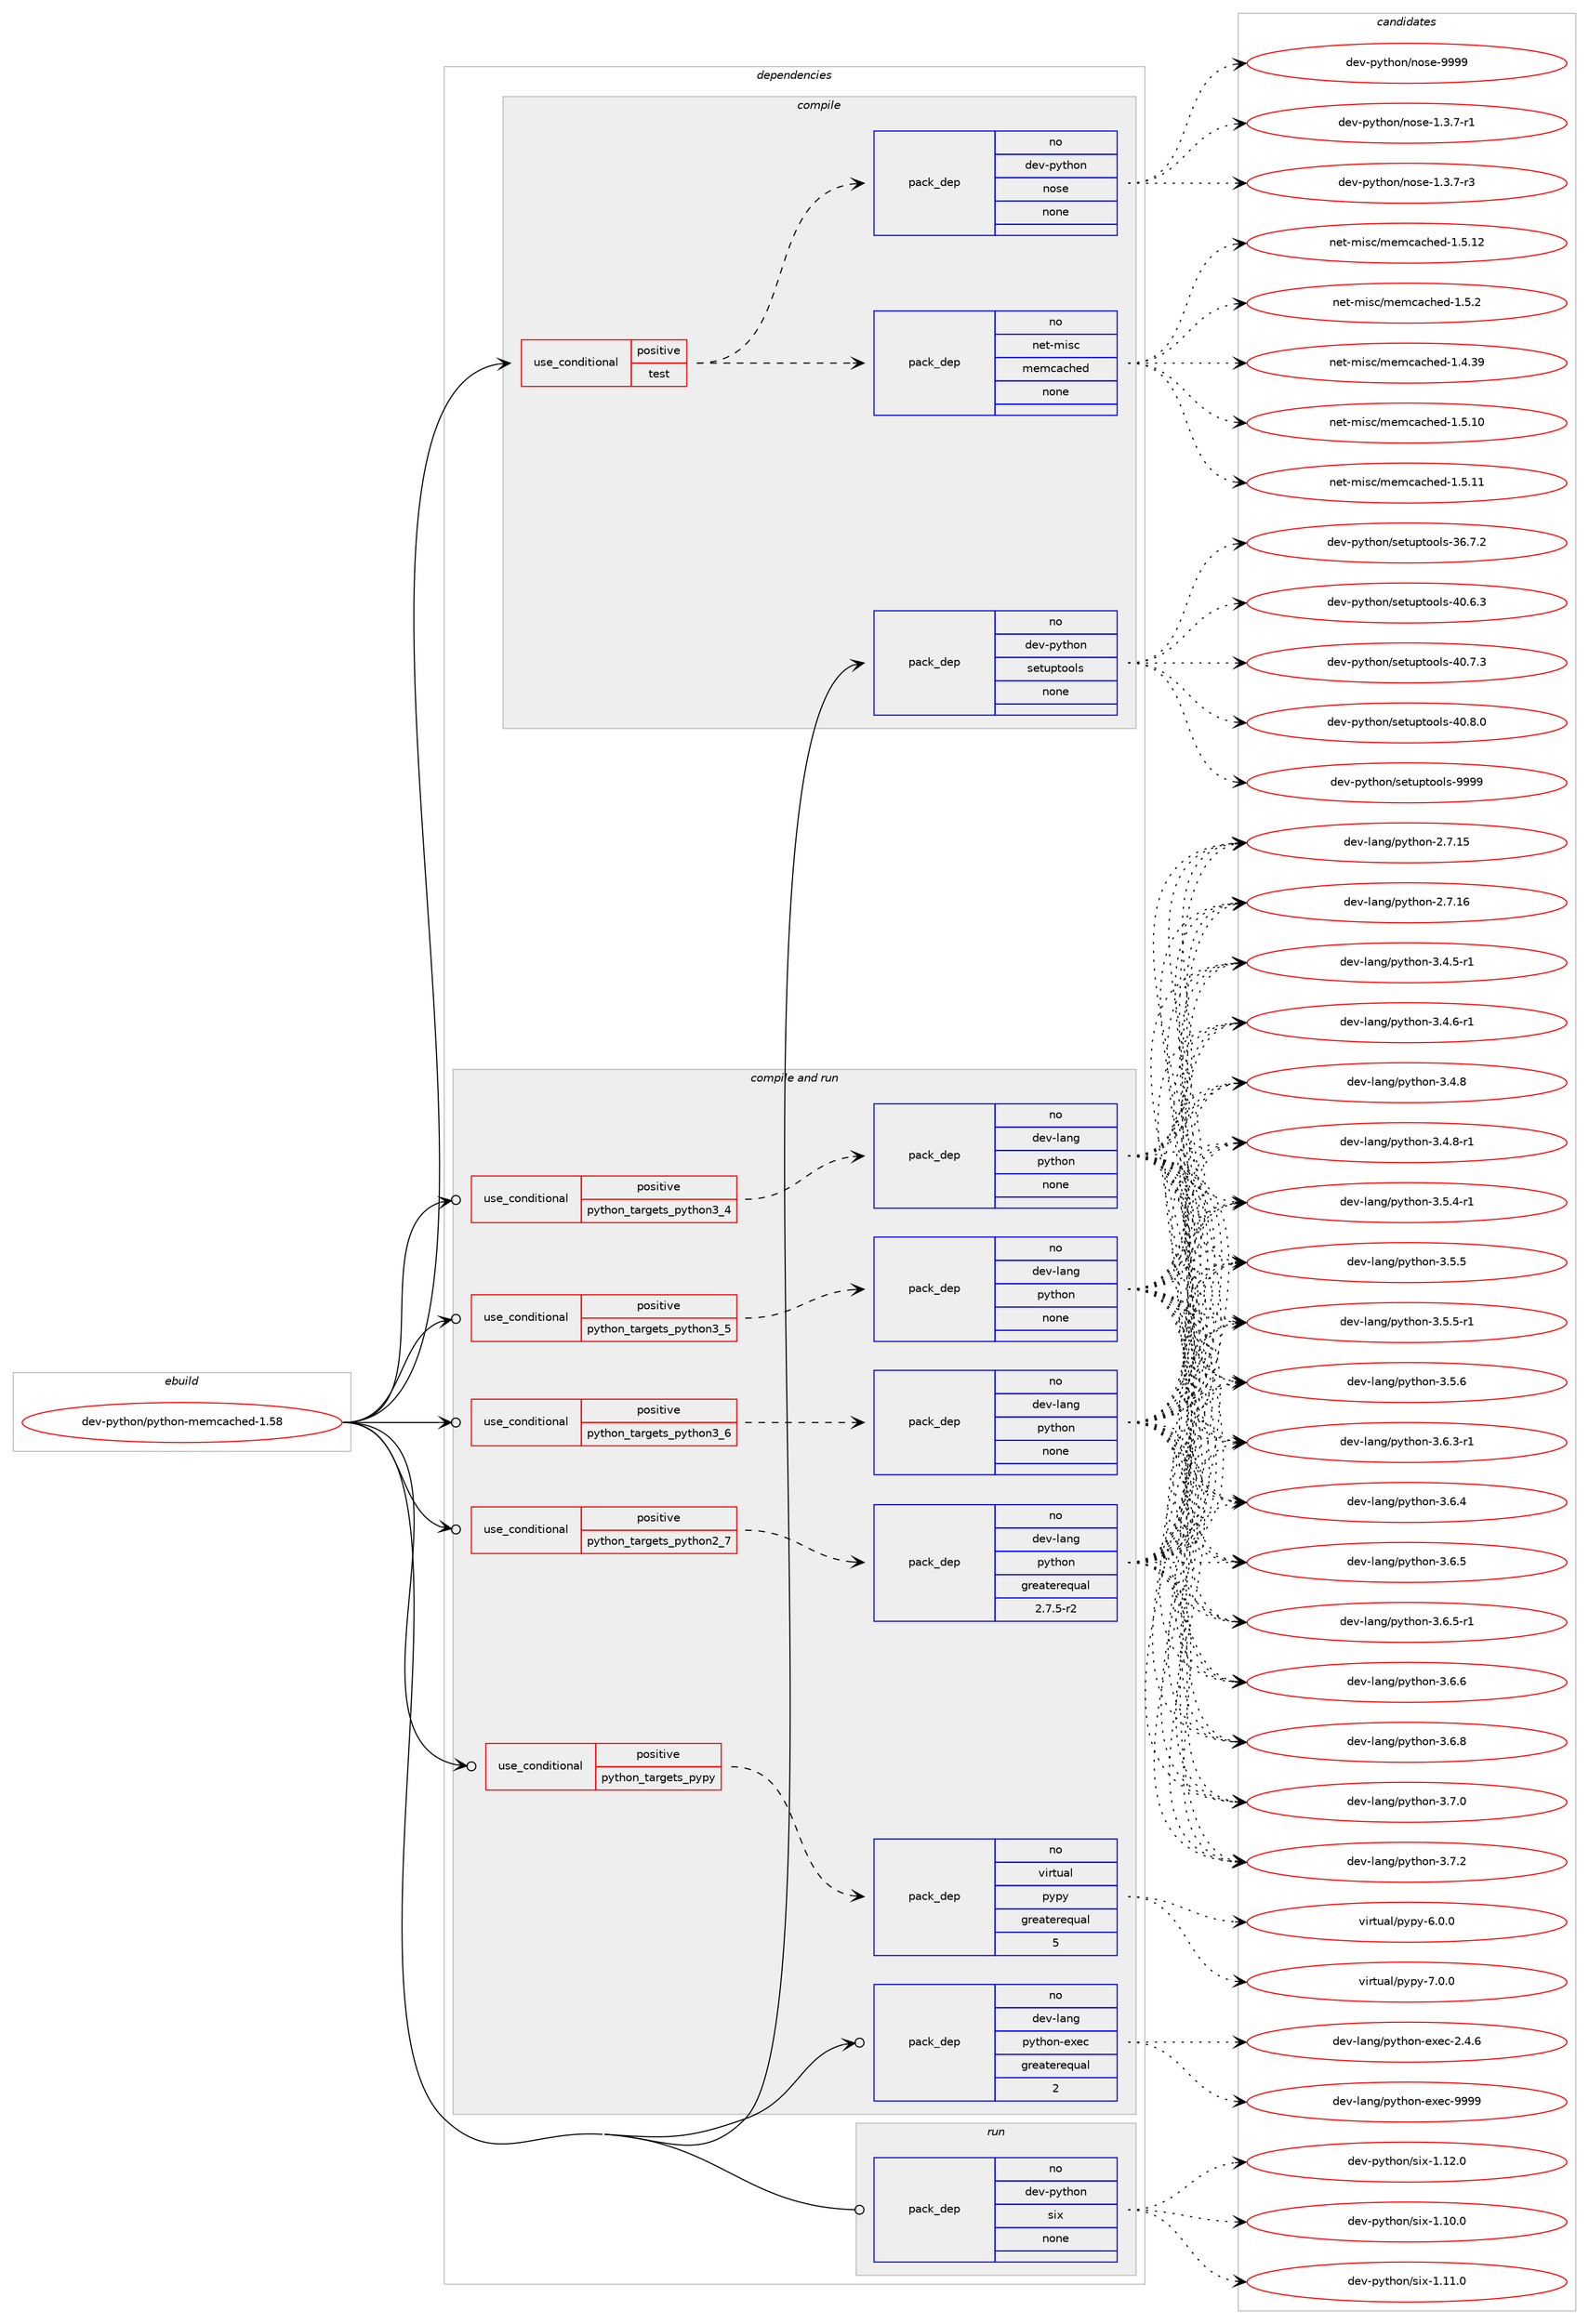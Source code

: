 digraph prolog {

# *************
# Graph options
# *************

newrank=true;
concentrate=true;
compound=true;
graph [rankdir=LR,fontname=Helvetica,fontsize=10,ranksep=1.5];#, ranksep=2.5, nodesep=0.2];
edge  [arrowhead=vee];
node  [fontname=Helvetica,fontsize=10];

# **********
# The ebuild
# **********

subgraph cluster_leftcol {
color=gray;
rank=same;
label=<<i>ebuild</i>>;
id [label="dev-python/python-memcached-1.58", color=red, width=4, href="../dev-python/python-memcached-1.58.svg"];
}

# ****************
# The dependencies
# ****************

subgraph cluster_midcol {
color=gray;
label=<<i>dependencies</i>>;
subgraph cluster_compile {
fillcolor="#eeeeee";
style=filled;
label=<<i>compile</i>>;
subgraph cond382842 {
dependency1435715 [label=<<TABLE BORDER="0" CELLBORDER="1" CELLSPACING="0" CELLPADDING="4"><TR><TD ROWSPAN="3" CELLPADDING="10">use_conditional</TD></TR><TR><TD>positive</TD></TR><TR><TD>test</TD></TR></TABLE>>, shape=none, color=red];
subgraph pack1029519 {
dependency1435716 [label=<<TABLE BORDER="0" CELLBORDER="1" CELLSPACING="0" CELLPADDING="4" WIDTH="220"><TR><TD ROWSPAN="6" CELLPADDING="30">pack_dep</TD></TR><TR><TD WIDTH="110">no</TD></TR><TR><TD>net-misc</TD></TR><TR><TD>memcached</TD></TR><TR><TD>none</TD></TR><TR><TD></TD></TR></TABLE>>, shape=none, color=blue];
}
dependency1435715:e -> dependency1435716:w [weight=20,style="dashed",arrowhead="vee"];
subgraph pack1029520 {
dependency1435717 [label=<<TABLE BORDER="0" CELLBORDER="1" CELLSPACING="0" CELLPADDING="4" WIDTH="220"><TR><TD ROWSPAN="6" CELLPADDING="30">pack_dep</TD></TR><TR><TD WIDTH="110">no</TD></TR><TR><TD>dev-python</TD></TR><TR><TD>nose</TD></TR><TR><TD>none</TD></TR><TR><TD></TD></TR></TABLE>>, shape=none, color=blue];
}
dependency1435715:e -> dependency1435717:w [weight=20,style="dashed",arrowhead="vee"];
}
id:e -> dependency1435715:w [weight=20,style="solid",arrowhead="vee"];
subgraph pack1029521 {
dependency1435718 [label=<<TABLE BORDER="0" CELLBORDER="1" CELLSPACING="0" CELLPADDING="4" WIDTH="220"><TR><TD ROWSPAN="6" CELLPADDING="30">pack_dep</TD></TR><TR><TD WIDTH="110">no</TD></TR><TR><TD>dev-python</TD></TR><TR><TD>setuptools</TD></TR><TR><TD>none</TD></TR><TR><TD></TD></TR></TABLE>>, shape=none, color=blue];
}
id:e -> dependency1435718:w [weight=20,style="solid",arrowhead="vee"];
}
subgraph cluster_compileandrun {
fillcolor="#eeeeee";
style=filled;
label=<<i>compile and run</i>>;
subgraph cond382843 {
dependency1435719 [label=<<TABLE BORDER="0" CELLBORDER="1" CELLSPACING="0" CELLPADDING="4"><TR><TD ROWSPAN="3" CELLPADDING="10">use_conditional</TD></TR><TR><TD>positive</TD></TR><TR><TD>python_targets_pypy</TD></TR></TABLE>>, shape=none, color=red];
subgraph pack1029522 {
dependency1435720 [label=<<TABLE BORDER="0" CELLBORDER="1" CELLSPACING="0" CELLPADDING="4" WIDTH="220"><TR><TD ROWSPAN="6" CELLPADDING="30">pack_dep</TD></TR><TR><TD WIDTH="110">no</TD></TR><TR><TD>virtual</TD></TR><TR><TD>pypy</TD></TR><TR><TD>greaterequal</TD></TR><TR><TD>5</TD></TR></TABLE>>, shape=none, color=blue];
}
dependency1435719:e -> dependency1435720:w [weight=20,style="dashed",arrowhead="vee"];
}
id:e -> dependency1435719:w [weight=20,style="solid",arrowhead="odotvee"];
subgraph cond382844 {
dependency1435721 [label=<<TABLE BORDER="0" CELLBORDER="1" CELLSPACING="0" CELLPADDING="4"><TR><TD ROWSPAN="3" CELLPADDING="10">use_conditional</TD></TR><TR><TD>positive</TD></TR><TR><TD>python_targets_python2_7</TD></TR></TABLE>>, shape=none, color=red];
subgraph pack1029523 {
dependency1435722 [label=<<TABLE BORDER="0" CELLBORDER="1" CELLSPACING="0" CELLPADDING="4" WIDTH="220"><TR><TD ROWSPAN="6" CELLPADDING="30">pack_dep</TD></TR><TR><TD WIDTH="110">no</TD></TR><TR><TD>dev-lang</TD></TR><TR><TD>python</TD></TR><TR><TD>greaterequal</TD></TR><TR><TD>2.7.5-r2</TD></TR></TABLE>>, shape=none, color=blue];
}
dependency1435721:e -> dependency1435722:w [weight=20,style="dashed",arrowhead="vee"];
}
id:e -> dependency1435721:w [weight=20,style="solid",arrowhead="odotvee"];
subgraph cond382845 {
dependency1435723 [label=<<TABLE BORDER="0" CELLBORDER="1" CELLSPACING="0" CELLPADDING="4"><TR><TD ROWSPAN="3" CELLPADDING="10">use_conditional</TD></TR><TR><TD>positive</TD></TR><TR><TD>python_targets_python3_4</TD></TR></TABLE>>, shape=none, color=red];
subgraph pack1029524 {
dependency1435724 [label=<<TABLE BORDER="0" CELLBORDER="1" CELLSPACING="0" CELLPADDING="4" WIDTH="220"><TR><TD ROWSPAN="6" CELLPADDING="30">pack_dep</TD></TR><TR><TD WIDTH="110">no</TD></TR><TR><TD>dev-lang</TD></TR><TR><TD>python</TD></TR><TR><TD>none</TD></TR><TR><TD></TD></TR></TABLE>>, shape=none, color=blue];
}
dependency1435723:e -> dependency1435724:w [weight=20,style="dashed",arrowhead="vee"];
}
id:e -> dependency1435723:w [weight=20,style="solid",arrowhead="odotvee"];
subgraph cond382846 {
dependency1435725 [label=<<TABLE BORDER="0" CELLBORDER="1" CELLSPACING="0" CELLPADDING="4"><TR><TD ROWSPAN="3" CELLPADDING="10">use_conditional</TD></TR><TR><TD>positive</TD></TR><TR><TD>python_targets_python3_5</TD></TR></TABLE>>, shape=none, color=red];
subgraph pack1029525 {
dependency1435726 [label=<<TABLE BORDER="0" CELLBORDER="1" CELLSPACING="0" CELLPADDING="4" WIDTH="220"><TR><TD ROWSPAN="6" CELLPADDING="30">pack_dep</TD></TR><TR><TD WIDTH="110">no</TD></TR><TR><TD>dev-lang</TD></TR><TR><TD>python</TD></TR><TR><TD>none</TD></TR><TR><TD></TD></TR></TABLE>>, shape=none, color=blue];
}
dependency1435725:e -> dependency1435726:w [weight=20,style="dashed",arrowhead="vee"];
}
id:e -> dependency1435725:w [weight=20,style="solid",arrowhead="odotvee"];
subgraph cond382847 {
dependency1435727 [label=<<TABLE BORDER="0" CELLBORDER="1" CELLSPACING="0" CELLPADDING="4"><TR><TD ROWSPAN="3" CELLPADDING="10">use_conditional</TD></TR><TR><TD>positive</TD></TR><TR><TD>python_targets_python3_6</TD></TR></TABLE>>, shape=none, color=red];
subgraph pack1029526 {
dependency1435728 [label=<<TABLE BORDER="0" CELLBORDER="1" CELLSPACING="0" CELLPADDING="4" WIDTH="220"><TR><TD ROWSPAN="6" CELLPADDING="30">pack_dep</TD></TR><TR><TD WIDTH="110">no</TD></TR><TR><TD>dev-lang</TD></TR><TR><TD>python</TD></TR><TR><TD>none</TD></TR><TR><TD></TD></TR></TABLE>>, shape=none, color=blue];
}
dependency1435727:e -> dependency1435728:w [weight=20,style="dashed",arrowhead="vee"];
}
id:e -> dependency1435727:w [weight=20,style="solid",arrowhead="odotvee"];
subgraph pack1029527 {
dependency1435729 [label=<<TABLE BORDER="0" CELLBORDER="1" CELLSPACING="0" CELLPADDING="4" WIDTH="220"><TR><TD ROWSPAN="6" CELLPADDING="30">pack_dep</TD></TR><TR><TD WIDTH="110">no</TD></TR><TR><TD>dev-lang</TD></TR><TR><TD>python-exec</TD></TR><TR><TD>greaterequal</TD></TR><TR><TD>2</TD></TR></TABLE>>, shape=none, color=blue];
}
id:e -> dependency1435729:w [weight=20,style="solid",arrowhead="odotvee"];
}
subgraph cluster_run {
fillcolor="#eeeeee";
style=filled;
label=<<i>run</i>>;
subgraph pack1029528 {
dependency1435730 [label=<<TABLE BORDER="0" CELLBORDER="1" CELLSPACING="0" CELLPADDING="4" WIDTH="220"><TR><TD ROWSPAN="6" CELLPADDING="30">pack_dep</TD></TR><TR><TD WIDTH="110">no</TD></TR><TR><TD>dev-python</TD></TR><TR><TD>six</TD></TR><TR><TD>none</TD></TR><TR><TD></TD></TR></TABLE>>, shape=none, color=blue];
}
id:e -> dependency1435730:w [weight=20,style="solid",arrowhead="odot"];
}
}

# **************
# The candidates
# **************

subgraph cluster_choices {
rank=same;
color=gray;
label=<<i>candidates</i>>;

subgraph choice1029519 {
color=black;
nodesep=1;
choice11010111645109105115994710910110999979910410110045494652465157 [label="net-misc/memcached-1.4.39", color=red, width=4,href="../net-misc/memcached-1.4.39.svg"];
choice11010111645109105115994710910110999979910410110045494653464948 [label="net-misc/memcached-1.5.10", color=red, width=4,href="../net-misc/memcached-1.5.10.svg"];
choice11010111645109105115994710910110999979910410110045494653464949 [label="net-misc/memcached-1.5.11", color=red, width=4,href="../net-misc/memcached-1.5.11.svg"];
choice11010111645109105115994710910110999979910410110045494653464950 [label="net-misc/memcached-1.5.12", color=red, width=4,href="../net-misc/memcached-1.5.12.svg"];
choice110101116451091051159947109101109999799104101100454946534650 [label="net-misc/memcached-1.5.2", color=red, width=4,href="../net-misc/memcached-1.5.2.svg"];
dependency1435716:e -> choice11010111645109105115994710910110999979910410110045494652465157:w [style=dotted,weight="100"];
dependency1435716:e -> choice11010111645109105115994710910110999979910410110045494653464948:w [style=dotted,weight="100"];
dependency1435716:e -> choice11010111645109105115994710910110999979910410110045494653464949:w [style=dotted,weight="100"];
dependency1435716:e -> choice11010111645109105115994710910110999979910410110045494653464950:w [style=dotted,weight="100"];
dependency1435716:e -> choice110101116451091051159947109101109999799104101100454946534650:w [style=dotted,weight="100"];
}
subgraph choice1029520 {
color=black;
nodesep=1;
choice10010111845112121116104111110471101111151014549465146554511449 [label="dev-python/nose-1.3.7-r1", color=red, width=4,href="../dev-python/nose-1.3.7-r1.svg"];
choice10010111845112121116104111110471101111151014549465146554511451 [label="dev-python/nose-1.3.7-r3", color=red, width=4,href="../dev-python/nose-1.3.7-r3.svg"];
choice10010111845112121116104111110471101111151014557575757 [label="dev-python/nose-9999", color=red, width=4,href="../dev-python/nose-9999.svg"];
dependency1435717:e -> choice10010111845112121116104111110471101111151014549465146554511449:w [style=dotted,weight="100"];
dependency1435717:e -> choice10010111845112121116104111110471101111151014549465146554511451:w [style=dotted,weight="100"];
dependency1435717:e -> choice10010111845112121116104111110471101111151014557575757:w [style=dotted,weight="100"];
}
subgraph choice1029521 {
color=black;
nodesep=1;
choice100101118451121211161041111104711510111611711211611111110811545515446554650 [label="dev-python/setuptools-36.7.2", color=red, width=4,href="../dev-python/setuptools-36.7.2.svg"];
choice100101118451121211161041111104711510111611711211611111110811545524846544651 [label="dev-python/setuptools-40.6.3", color=red, width=4,href="../dev-python/setuptools-40.6.3.svg"];
choice100101118451121211161041111104711510111611711211611111110811545524846554651 [label="dev-python/setuptools-40.7.3", color=red, width=4,href="../dev-python/setuptools-40.7.3.svg"];
choice100101118451121211161041111104711510111611711211611111110811545524846564648 [label="dev-python/setuptools-40.8.0", color=red, width=4,href="../dev-python/setuptools-40.8.0.svg"];
choice10010111845112121116104111110471151011161171121161111111081154557575757 [label="dev-python/setuptools-9999", color=red, width=4,href="../dev-python/setuptools-9999.svg"];
dependency1435718:e -> choice100101118451121211161041111104711510111611711211611111110811545515446554650:w [style=dotted,weight="100"];
dependency1435718:e -> choice100101118451121211161041111104711510111611711211611111110811545524846544651:w [style=dotted,weight="100"];
dependency1435718:e -> choice100101118451121211161041111104711510111611711211611111110811545524846554651:w [style=dotted,weight="100"];
dependency1435718:e -> choice100101118451121211161041111104711510111611711211611111110811545524846564648:w [style=dotted,weight="100"];
dependency1435718:e -> choice10010111845112121116104111110471151011161171121161111111081154557575757:w [style=dotted,weight="100"];
}
subgraph choice1029522 {
color=black;
nodesep=1;
choice1181051141161179710847112121112121455446484648 [label="virtual/pypy-6.0.0", color=red, width=4,href="../virtual/pypy-6.0.0.svg"];
choice1181051141161179710847112121112121455546484648 [label="virtual/pypy-7.0.0", color=red, width=4,href="../virtual/pypy-7.0.0.svg"];
dependency1435720:e -> choice1181051141161179710847112121112121455446484648:w [style=dotted,weight="100"];
dependency1435720:e -> choice1181051141161179710847112121112121455546484648:w [style=dotted,weight="100"];
}
subgraph choice1029523 {
color=black;
nodesep=1;
choice10010111845108971101034711212111610411111045504655464953 [label="dev-lang/python-2.7.15", color=red, width=4,href="../dev-lang/python-2.7.15.svg"];
choice10010111845108971101034711212111610411111045504655464954 [label="dev-lang/python-2.7.16", color=red, width=4,href="../dev-lang/python-2.7.16.svg"];
choice1001011184510897110103471121211161041111104551465246534511449 [label="dev-lang/python-3.4.5-r1", color=red, width=4,href="../dev-lang/python-3.4.5-r1.svg"];
choice1001011184510897110103471121211161041111104551465246544511449 [label="dev-lang/python-3.4.6-r1", color=red, width=4,href="../dev-lang/python-3.4.6-r1.svg"];
choice100101118451089711010347112121116104111110455146524656 [label="dev-lang/python-3.4.8", color=red, width=4,href="../dev-lang/python-3.4.8.svg"];
choice1001011184510897110103471121211161041111104551465246564511449 [label="dev-lang/python-3.4.8-r1", color=red, width=4,href="../dev-lang/python-3.4.8-r1.svg"];
choice1001011184510897110103471121211161041111104551465346524511449 [label="dev-lang/python-3.5.4-r1", color=red, width=4,href="../dev-lang/python-3.5.4-r1.svg"];
choice100101118451089711010347112121116104111110455146534653 [label="dev-lang/python-3.5.5", color=red, width=4,href="../dev-lang/python-3.5.5.svg"];
choice1001011184510897110103471121211161041111104551465346534511449 [label="dev-lang/python-3.5.5-r1", color=red, width=4,href="../dev-lang/python-3.5.5-r1.svg"];
choice100101118451089711010347112121116104111110455146534654 [label="dev-lang/python-3.5.6", color=red, width=4,href="../dev-lang/python-3.5.6.svg"];
choice1001011184510897110103471121211161041111104551465446514511449 [label="dev-lang/python-3.6.3-r1", color=red, width=4,href="../dev-lang/python-3.6.3-r1.svg"];
choice100101118451089711010347112121116104111110455146544652 [label="dev-lang/python-3.6.4", color=red, width=4,href="../dev-lang/python-3.6.4.svg"];
choice100101118451089711010347112121116104111110455146544653 [label="dev-lang/python-3.6.5", color=red, width=4,href="../dev-lang/python-3.6.5.svg"];
choice1001011184510897110103471121211161041111104551465446534511449 [label="dev-lang/python-3.6.5-r1", color=red, width=4,href="../dev-lang/python-3.6.5-r1.svg"];
choice100101118451089711010347112121116104111110455146544654 [label="dev-lang/python-3.6.6", color=red, width=4,href="../dev-lang/python-3.6.6.svg"];
choice100101118451089711010347112121116104111110455146544656 [label="dev-lang/python-3.6.8", color=red, width=4,href="../dev-lang/python-3.6.8.svg"];
choice100101118451089711010347112121116104111110455146554648 [label="dev-lang/python-3.7.0", color=red, width=4,href="../dev-lang/python-3.7.0.svg"];
choice100101118451089711010347112121116104111110455146554650 [label="dev-lang/python-3.7.2", color=red, width=4,href="../dev-lang/python-3.7.2.svg"];
dependency1435722:e -> choice10010111845108971101034711212111610411111045504655464953:w [style=dotted,weight="100"];
dependency1435722:e -> choice10010111845108971101034711212111610411111045504655464954:w [style=dotted,weight="100"];
dependency1435722:e -> choice1001011184510897110103471121211161041111104551465246534511449:w [style=dotted,weight="100"];
dependency1435722:e -> choice1001011184510897110103471121211161041111104551465246544511449:w [style=dotted,weight="100"];
dependency1435722:e -> choice100101118451089711010347112121116104111110455146524656:w [style=dotted,weight="100"];
dependency1435722:e -> choice1001011184510897110103471121211161041111104551465246564511449:w [style=dotted,weight="100"];
dependency1435722:e -> choice1001011184510897110103471121211161041111104551465346524511449:w [style=dotted,weight="100"];
dependency1435722:e -> choice100101118451089711010347112121116104111110455146534653:w [style=dotted,weight="100"];
dependency1435722:e -> choice1001011184510897110103471121211161041111104551465346534511449:w [style=dotted,weight="100"];
dependency1435722:e -> choice100101118451089711010347112121116104111110455146534654:w [style=dotted,weight="100"];
dependency1435722:e -> choice1001011184510897110103471121211161041111104551465446514511449:w [style=dotted,weight="100"];
dependency1435722:e -> choice100101118451089711010347112121116104111110455146544652:w [style=dotted,weight="100"];
dependency1435722:e -> choice100101118451089711010347112121116104111110455146544653:w [style=dotted,weight="100"];
dependency1435722:e -> choice1001011184510897110103471121211161041111104551465446534511449:w [style=dotted,weight="100"];
dependency1435722:e -> choice100101118451089711010347112121116104111110455146544654:w [style=dotted,weight="100"];
dependency1435722:e -> choice100101118451089711010347112121116104111110455146544656:w [style=dotted,weight="100"];
dependency1435722:e -> choice100101118451089711010347112121116104111110455146554648:w [style=dotted,weight="100"];
dependency1435722:e -> choice100101118451089711010347112121116104111110455146554650:w [style=dotted,weight="100"];
}
subgraph choice1029524 {
color=black;
nodesep=1;
choice10010111845108971101034711212111610411111045504655464953 [label="dev-lang/python-2.7.15", color=red, width=4,href="../dev-lang/python-2.7.15.svg"];
choice10010111845108971101034711212111610411111045504655464954 [label="dev-lang/python-2.7.16", color=red, width=4,href="../dev-lang/python-2.7.16.svg"];
choice1001011184510897110103471121211161041111104551465246534511449 [label="dev-lang/python-3.4.5-r1", color=red, width=4,href="../dev-lang/python-3.4.5-r1.svg"];
choice1001011184510897110103471121211161041111104551465246544511449 [label="dev-lang/python-3.4.6-r1", color=red, width=4,href="../dev-lang/python-3.4.6-r1.svg"];
choice100101118451089711010347112121116104111110455146524656 [label="dev-lang/python-3.4.8", color=red, width=4,href="../dev-lang/python-3.4.8.svg"];
choice1001011184510897110103471121211161041111104551465246564511449 [label="dev-lang/python-3.4.8-r1", color=red, width=4,href="../dev-lang/python-3.4.8-r1.svg"];
choice1001011184510897110103471121211161041111104551465346524511449 [label="dev-lang/python-3.5.4-r1", color=red, width=4,href="../dev-lang/python-3.5.4-r1.svg"];
choice100101118451089711010347112121116104111110455146534653 [label="dev-lang/python-3.5.5", color=red, width=4,href="../dev-lang/python-3.5.5.svg"];
choice1001011184510897110103471121211161041111104551465346534511449 [label="dev-lang/python-3.5.5-r1", color=red, width=4,href="../dev-lang/python-3.5.5-r1.svg"];
choice100101118451089711010347112121116104111110455146534654 [label="dev-lang/python-3.5.6", color=red, width=4,href="../dev-lang/python-3.5.6.svg"];
choice1001011184510897110103471121211161041111104551465446514511449 [label="dev-lang/python-3.6.3-r1", color=red, width=4,href="../dev-lang/python-3.6.3-r1.svg"];
choice100101118451089711010347112121116104111110455146544652 [label="dev-lang/python-3.6.4", color=red, width=4,href="../dev-lang/python-3.6.4.svg"];
choice100101118451089711010347112121116104111110455146544653 [label="dev-lang/python-3.6.5", color=red, width=4,href="../dev-lang/python-3.6.5.svg"];
choice1001011184510897110103471121211161041111104551465446534511449 [label="dev-lang/python-3.6.5-r1", color=red, width=4,href="../dev-lang/python-3.6.5-r1.svg"];
choice100101118451089711010347112121116104111110455146544654 [label="dev-lang/python-3.6.6", color=red, width=4,href="../dev-lang/python-3.6.6.svg"];
choice100101118451089711010347112121116104111110455146544656 [label="dev-lang/python-3.6.8", color=red, width=4,href="../dev-lang/python-3.6.8.svg"];
choice100101118451089711010347112121116104111110455146554648 [label="dev-lang/python-3.7.0", color=red, width=4,href="../dev-lang/python-3.7.0.svg"];
choice100101118451089711010347112121116104111110455146554650 [label="dev-lang/python-3.7.2", color=red, width=4,href="../dev-lang/python-3.7.2.svg"];
dependency1435724:e -> choice10010111845108971101034711212111610411111045504655464953:w [style=dotted,weight="100"];
dependency1435724:e -> choice10010111845108971101034711212111610411111045504655464954:w [style=dotted,weight="100"];
dependency1435724:e -> choice1001011184510897110103471121211161041111104551465246534511449:w [style=dotted,weight="100"];
dependency1435724:e -> choice1001011184510897110103471121211161041111104551465246544511449:w [style=dotted,weight="100"];
dependency1435724:e -> choice100101118451089711010347112121116104111110455146524656:w [style=dotted,weight="100"];
dependency1435724:e -> choice1001011184510897110103471121211161041111104551465246564511449:w [style=dotted,weight="100"];
dependency1435724:e -> choice1001011184510897110103471121211161041111104551465346524511449:w [style=dotted,weight="100"];
dependency1435724:e -> choice100101118451089711010347112121116104111110455146534653:w [style=dotted,weight="100"];
dependency1435724:e -> choice1001011184510897110103471121211161041111104551465346534511449:w [style=dotted,weight="100"];
dependency1435724:e -> choice100101118451089711010347112121116104111110455146534654:w [style=dotted,weight="100"];
dependency1435724:e -> choice1001011184510897110103471121211161041111104551465446514511449:w [style=dotted,weight="100"];
dependency1435724:e -> choice100101118451089711010347112121116104111110455146544652:w [style=dotted,weight="100"];
dependency1435724:e -> choice100101118451089711010347112121116104111110455146544653:w [style=dotted,weight="100"];
dependency1435724:e -> choice1001011184510897110103471121211161041111104551465446534511449:w [style=dotted,weight="100"];
dependency1435724:e -> choice100101118451089711010347112121116104111110455146544654:w [style=dotted,weight="100"];
dependency1435724:e -> choice100101118451089711010347112121116104111110455146544656:w [style=dotted,weight="100"];
dependency1435724:e -> choice100101118451089711010347112121116104111110455146554648:w [style=dotted,weight="100"];
dependency1435724:e -> choice100101118451089711010347112121116104111110455146554650:w [style=dotted,weight="100"];
}
subgraph choice1029525 {
color=black;
nodesep=1;
choice10010111845108971101034711212111610411111045504655464953 [label="dev-lang/python-2.7.15", color=red, width=4,href="../dev-lang/python-2.7.15.svg"];
choice10010111845108971101034711212111610411111045504655464954 [label="dev-lang/python-2.7.16", color=red, width=4,href="../dev-lang/python-2.7.16.svg"];
choice1001011184510897110103471121211161041111104551465246534511449 [label="dev-lang/python-3.4.5-r1", color=red, width=4,href="../dev-lang/python-3.4.5-r1.svg"];
choice1001011184510897110103471121211161041111104551465246544511449 [label="dev-lang/python-3.4.6-r1", color=red, width=4,href="../dev-lang/python-3.4.6-r1.svg"];
choice100101118451089711010347112121116104111110455146524656 [label="dev-lang/python-3.4.8", color=red, width=4,href="../dev-lang/python-3.4.8.svg"];
choice1001011184510897110103471121211161041111104551465246564511449 [label="dev-lang/python-3.4.8-r1", color=red, width=4,href="../dev-lang/python-3.4.8-r1.svg"];
choice1001011184510897110103471121211161041111104551465346524511449 [label="dev-lang/python-3.5.4-r1", color=red, width=4,href="../dev-lang/python-3.5.4-r1.svg"];
choice100101118451089711010347112121116104111110455146534653 [label="dev-lang/python-3.5.5", color=red, width=4,href="../dev-lang/python-3.5.5.svg"];
choice1001011184510897110103471121211161041111104551465346534511449 [label="dev-lang/python-3.5.5-r1", color=red, width=4,href="../dev-lang/python-3.5.5-r1.svg"];
choice100101118451089711010347112121116104111110455146534654 [label="dev-lang/python-3.5.6", color=red, width=4,href="../dev-lang/python-3.5.6.svg"];
choice1001011184510897110103471121211161041111104551465446514511449 [label="dev-lang/python-3.6.3-r1", color=red, width=4,href="../dev-lang/python-3.6.3-r1.svg"];
choice100101118451089711010347112121116104111110455146544652 [label="dev-lang/python-3.6.4", color=red, width=4,href="../dev-lang/python-3.6.4.svg"];
choice100101118451089711010347112121116104111110455146544653 [label="dev-lang/python-3.6.5", color=red, width=4,href="../dev-lang/python-3.6.5.svg"];
choice1001011184510897110103471121211161041111104551465446534511449 [label="dev-lang/python-3.6.5-r1", color=red, width=4,href="../dev-lang/python-3.6.5-r1.svg"];
choice100101118451089711010347112121116104111110455146544654 [label="dev-lang/python-3.6.6", color=red, width=4,href="../dev-lang/python-3.6.6.svg"];
choice100101118451089711010347112121116104111110455146544656 [label="dev-lang/python-3.6.8", color=red, width=4,href="../dev-lang/python-3.6.8.svg"];
choice100101118451089711010347112121116104111110455146554648 [label="dev-lang/python-3.7.0", color=red, width=4,href="../dev-lang/python-3.7.0.svg"];
choice100101118451089711010347112121116104111110455146554650 [label="dev-lang/python-3.7.2", color=red, width=4,href="../dev-lang/python-3.7.2.svg"];
dependency1435726:e -> choice10010111845108971101034711212111610411111045504655464953:w [style=dotted,weight="100"];
dependency1435726:e -> choice10010111845108971101034711212111610411111045504655464954:w [style=dotted,weight="100"];
dependency1435726:e -> choice1001011184510897110103471121211161041111104551465246534511449:w [style=dotted,weight="100"];
dependency1435726:e -> choice1001011184510897110103471121211161041111104551465246544511449:w [style=dotted,weight="100"];
dependency1435726:e -> choice100101118451089711010347112121116104111110455146524656:w [style=dotted,weight="100"];
dependency1435726:e -> choice1001011184510897110103471121211161041111104551465246564511449:w [style=dotted,weight="100"];
dependency1435726:e -> choice1001011184510897110103471121211161041111104551465346524511449:w [style=dotted,weight="100"];
dependency1435726:e -> choice100101118451089711010347112121116104111110455146534653:w [style=dotted,weight="100"];
dependency1435726:e -> choice1001011184510897110103471121211161041111104551465346534511449:w [style=dotted,weight="100"];
dependency1435726:e -> choice100101118451089711010347112121116104111110455146534654:w [style=dotted,weight="100"];
dependency1435726:e -> choice1001011184510897110103471121211161041111104551465446514511449:w [style=dotted,weight="100"];
dependency1435726:e -> choice100101118451089711010347112121116104111110455146544652:w [style=dotted,weight="100"];
dependency1435726:e -> choice100101118451089711010347112121116104111110455146544653:w [style=dotted,weight="100"];
dependency1435726:e -> choice1001011184510897110103471121211161041111104551465446534511449:w [style=dotted,weight="100"];
dependency1435726:e -> choice100101118451089711010347112121116104111110455146544654:w [style=dotted,weight="100"];
dependency1435726:e -> choice100101118451089711010347112121116104111110455146544656:w [style=dotted,weight="100"];
dependency1435726:e -> choice100101118451089711010347112121116104111110455146554648:w [style=dotted,weight="100"];
dependency1435726:e -> choice100101118451089711010347112121116104111110455146554650:w [style=dotted,weight="100"];
}
subgraph choice1029526 {
color=black;
nodesep=1;
choice10010111845108971101034711212111610411111045504655464953 [label="dev-lang/python-2.7.15", color=red, width=4,href="../dev-lang/python-2.7.15.svg"];
choice10010111845108971101034711212111610411111045504655464954 [label="dev-lang/python-2.7.16", color=red, width=4,href="../dev-lang/python-2.7.16.svg"];
choice1001011184510897110103471121211161041111104551465246534511449 [label="dev-lang/python-3.4.5-r1", color=red, width=4,href="../dev-lang/python-3.4.5-r1.svg"];
choice1001011184510897110103471121211161041111104551465246544511449 [label="dev-lang/python-3.4.6-r1", color=red, width=4,href="../dev-lang/python-3.4.6-r1.svg"];
choice100101118451089711010347112121116104111110455146524656 [label="dev-lang/python-3.4.8", color=red, width=4,href="../dev-lang/python-3.4.8.svg"];
choice1001011184510897110103471121211161041111104551465246564511449 [label="dev-lang/python-3.4.8-r1", color=red, width=4,href="../dev-lang/python-3.4.8-r1.svg"];
choice1001011184510897110103471121211161041111104551465346524511449 [label="dev-lang/python-3.5.4-r1", color=red, width=4,href="../dev-lang/python-3.5.4-r1.svg"];
choice100101118451089711010347112121116104111110455146534653 [label="dev-lang/python-3.5.5", color=red, width=4,href="../dev-lang/python-3.5.5.svg"];
choice1001011184510897110103471121211161041111104551465346534511449 [label="dev-lang/python-3.5.5-r1", color=red, width=4,href="../dev-lang/python-3.5.5-r1.svg"];
choice100101118451089711010347112121116104111110455146534654 [label="dev-lang/python-3.5.6", color=red, width=4,href="../dev-lang/python-3.5.6.svg"];
choice1001011184510897110103471121211161041111104551465446514511449 [label="dev-lang/python-3.6.3-r1", color=red, width=4,href="../dev-lang/python-3.6.3-r1.svg"];
choice100101118451089711010347112121116104111110455146544652 [label="dev-lang/python-3.6.4", color=red, width=4,href="../dev-lang/python-3.6.4.svg"];
choice100101118451089711010347112121116104111110455146544653 [label="dev-lang/python-3.6.5", color=red, width=4,href="../dev-lang/python-3.6.5.svg"];
choice1001011184510897110103471121211161041111104551465446534511449 [label="dev-lang/python-3.6.5-r1", color=red, width=4,href="../dev-lang/python-3.6.5-r1.svg"];
choice100101118451089711010347112121116104111110455146544654 [label="dev-lang/python-3.6.6", color=red, width=4,href="../dev-lang/python-3.6.6.svg"];
choice100101118451089711010347112121116104111110455146544656 [label="dev-lang/python-3.6.8", color=red, width=4,href="../dev-lang/python-3.6.8.svg"];
choice100101118451089711010347112121116104111110455146554648 [label="dev-lang/python-3.7.0", color=red, width=4,href="../dev-lang/python-3.7.0.svg"];
choice100101118451089711010347112121116104111110455146554650 [label="dev-lang/python-3.7.2", color=red, width=4,href="../dev-lang/python-3.7.2.svg"];
dependency1435728:e -> choice10010111845108971101034711212111610411111045504655464953:w [style=dotted,weight="100"];
dependency1435728:e -> choice10010111845108971101034711212111610411111045504655464954:w [style=dotted,weight="100"];
dependency1435728:e -> choice1001011184510897110103471121211161041111104551465246534511449:w [style=dotted,weight="100"];
dependency1435728:e -> choice1001011184510897110103471121211161041111104551465246544511449:w [style=dotted,weight="100"];
dependency1435728:e -> choice100101118451089711010347112121116104111110455146524656:w [style=dotted,weight="100"];
dependency1435728:e -> choice1001011184510897110103471121211161041111104551465246564511449:w [style=dotted,weight="100"];
dependency1435728:e -> choice1001011184510897110103471121211161041111104551465346524511449:w [style=dotted,weight="100"];
dependency1435728:e -> choice100101118451089711010347112121116104111110455146534653:w [style=dotted,weight="100"];
dependency1435728:e -> choice1001011184510897110103471121211161041111104551465346534511449:w [style=dotted,weight="100"];
dependency1435728:e -> choice100101118451089711010347112121116104111110455146534654:w [style=dotted,weight="100"];
dependency1435728:e -> choice1001011184510897110103471121211161041111104551465446514511449:w [style=dotted,weight="100"];
dependency1435728:e -> choice100101118451089711010347112121116104111110455146544652:w [style=dotted,weight="100"];
dependency1435728:e -> choice100101118451089711010347112121116104111110455146544653:w [style=dotted,weight="100"];
dependency1435728:e -> choice1001011184510897110103471121211161041111104551465446534511449:w [style=dotted,weight="100"];
dependency1435728:e -> choice100101118451089711010347112121116104111110455146544654:w [style=dotted,weight="100"];
dependency1435728:e -> choice100101118451089711010347112121116104111110455146544656:w [style=dotted,weight="100"];
dependency1435728:e -> choice100101118451089711010347112121116104111110455146554648:w [style=dotted,weight="100"];
dependency1435728:e -> choice100101118451089711010347112121116104111110455146554650:w [style=dotted,weight="100"];
}
subgraph choice1029527 {
color=black;
nodesep=1;
choice1001011184510897110103471121211161041111104510112010199455046524654 [label="dev-lang/python-exec-2.4.6", color=red, width=4,href="../dev-lang/python-exec-2.4.6.svg"];
choice10010111845108971101034711212111610411111045101120101994557575757 [label="dev-lang/python-exec-9999", color=red, width=4,href="../dev-lang/python-exec-9999.svg"];
dependency1435729:e -> choice1001011184510897110103471121211161041111104510112010199455046524654:w [style=dotted,weight="100"];
dependency1435729:e -> choice10010111845108971101034711212111610411111045101120101994557575757:w [style=dotted,weight="100"];
}
subgraph choice1029528 {
color=black;
nodesep=1;
choice100101118451121211161041111104711510512045494649484648 [label="dev-python/six-1.10.0", color=red, width=4,href="../dev-python/six-1.10.0.svg"];
choice100101118451121211161041111104711510512045494649494648 [label="dev-python/six-1.11.0", color=red, width=4,href="../dev-python/six-1.11.0.svg"];
choice100101118451121211161041111104711510512045494649504648 [label="dev-python/six-1.12.0", color=red, width=4,href="../dev-python/six-1.12.0.svg"];
dependency1435730:e -> choice100101118451121211161041111104711510512045494649484648:w [style=dotted,weight="100"];
dependency1435730:e -> choice100101118451121211161041111104711510512045494649494648:w [style=dotted,weight="100"];
dependency1435730:e -> choice100101118451121211161041111104711510512045494649504648:w [style=dotted,weight="100"];
}
}

}
